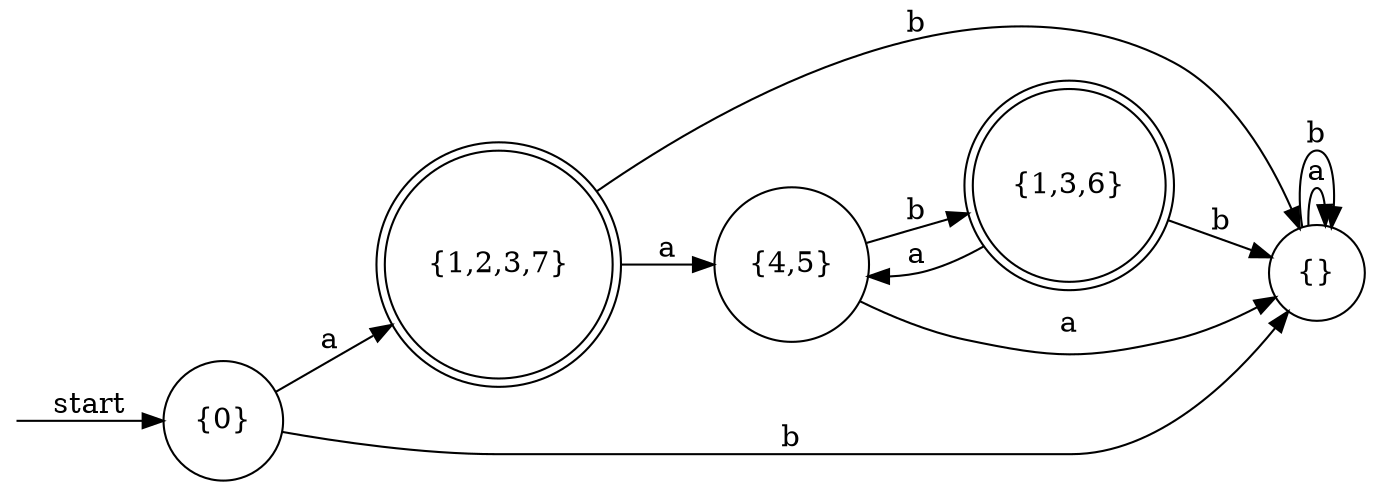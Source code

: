 digraph dfa {
    rankdir = LR;
    node [shape = circle];
    __start [style = invis, shape = point];
    __start -> "{0}" [ label = "start" ];
    node [shape = doublecircle]; "{1,2,3,7}" "{1,3,6}"
    node [shape = circle];
    "{0}" -> "{1,2,3,7}" [ label = "a" ];
    "{0}" -> "{}" [ label = "b" ];
    "{1,2,3,7}" -> "{4,5}" [ label = "a" ];
    "{1,2,3,7}" -> "{}" [ label = "b" ];
    "{4,5}" -> "{}" [ label = "a" ];
    "{4,5}" -> "{1,3,6}" [ label = "b" ];
    "{1,3,6}" -> "{4,5}" [ label = "a" ];
    "{1,3,6}" -> "{}" [ label = "b" ];
    "{}" -> "{}" [ label = "a" ];
    "{}" -> "{}" [ label = "b" ];
}
